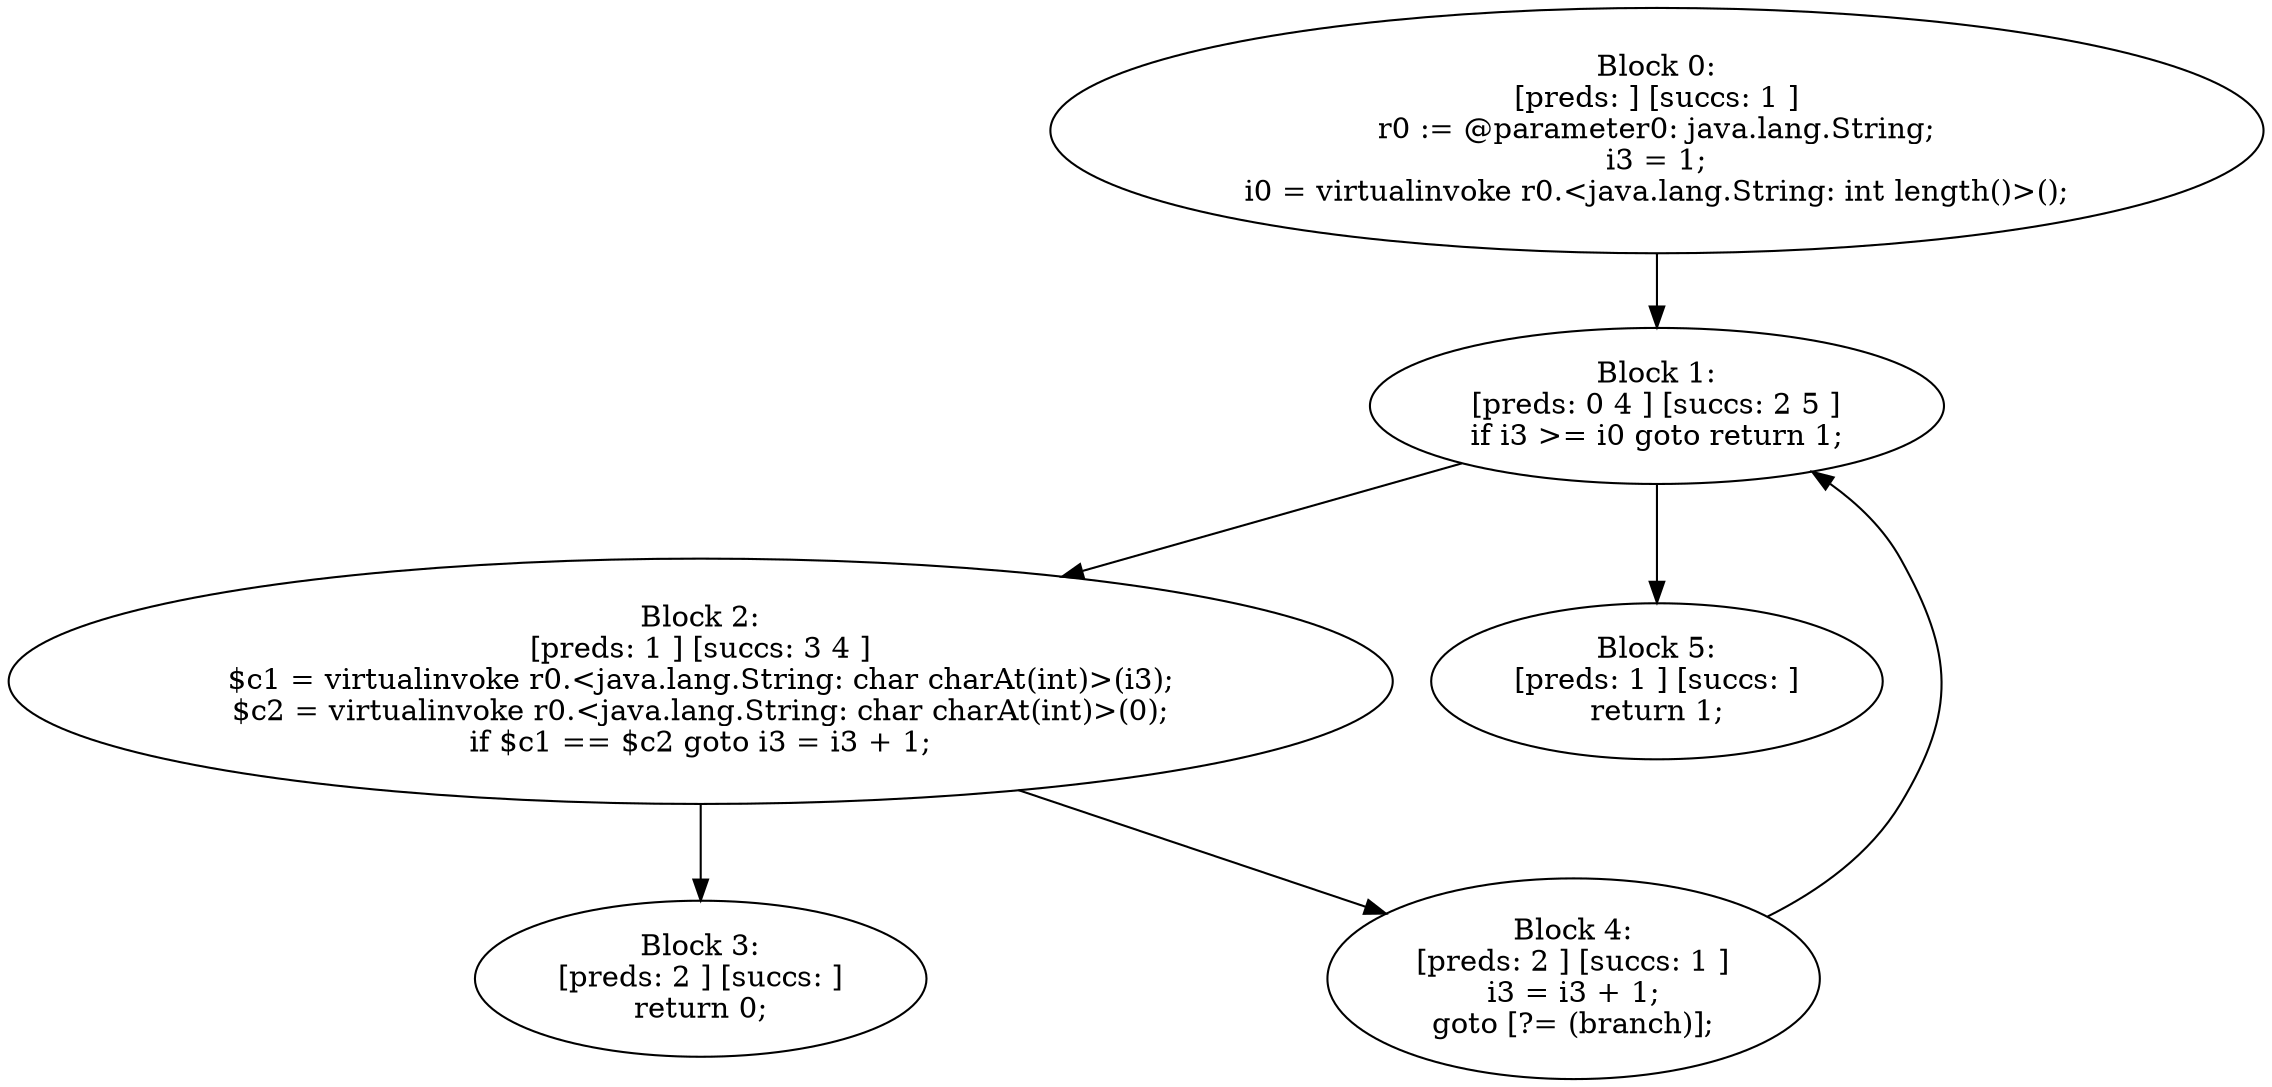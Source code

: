 digraph "unitGraph" {
    "Block 0:
[preds: ] [succs: 1 ]
r0 := @parameter0: java.lang.String;
i3 = 1;
i0 = virtualinvoke r0.<java.lang.String: int length()>();
"
    "Block 1:
[preds: 0 4 ] [succs: 2 5 ]
if i3 >= i0 goto return 1;
"
    "Block 2:
[preds: 1 ] [succs: 3 4 ]
$c1 = virtualinvoke r0.<java.lang.String: char charAt(int)>(i3);
$c2 = virtualinvoke r0.<java.lang.String: char charAt(int)>(0);
if $c1 == $c2 goto i3 = i3 + 1;
"
    "Block 3:
[preds: 2 ] [succs: ]
return 0;
"
    "Block 4:
[preds: 2 ] [succs: 1 ]
i3 = i3 + 1;
goto [?= (branch)];
"
    "Block 5:
[preds: 1 ] [succs: ]
return 1;
"
    "Block 0:
[preds: ] [succs: 1 ]
r0 := @parameter0: java.lang.String;
i3 = 1;
i0 = virtualinvoke r0.<java.lang.String: int length()>();
"->"Block 1:
[preds: 0 4 ] [succs: 2 5 ]
if i3 >= i0 goto return 1;
";
    "Block 1:
[preds: 0 4 ] [succs: 2 5 ]
if i3 >= i0 goto return 1;
"->"Block 2:
[preds: 1 ] [succs: 3 4 ]
$c1 = virtualinvoke r0.<java.lang.String: char charAt(int)>(i3);
$c2 = virtualinvoke r0.<java.lang.String: char charAt(int)>(0);
if $c1 == $c2 goto i3 = i3 + 1;
";
    "Block 1:
[preds: 0 4 ] [succs: 2 5 ]
if i3 >= i0 goto return 1;
"->"Block 5:
[preds: 1 ] [succs: ]
return 1;
";
    "Block 2:
[preds: 1 ] [succs: 3 4 ]
$c1 = virtualinvoke r0.<java.lang.String: char charAt(int)>(i3);
$c2 = virtualinvoke r0.<java.lang.String: char charAt(int)>(0);
if $c1 == $c2 goto i3 = i3 + 1;
"->"Block 3:
[preds: 2 ] [succs: ]
return 0;
";
    "Block 2:
[preds: 1 ] [succs: 3 4 ]
$c1 = virtualinvoke r0.<java.lang.String: char charAt(int)>(i3);
$c2 = virtualinvoke r0.<java.lang.String: char charAt(int)>(0);
if $c1 == $c2 goto i3 = i3 + 1;
"->"Block 4:
[preds: 2 ] [succs: 1 ]
i3 = i3 + 1;
goto [?= (branch)];
";
    "Block 4:
[preds: 2 ] [succs: 1 ]
i3 = i3 + 1;
goto [?= (branch)];
"->"Block 1:
[preds: 0 4 ] [succs: 2 5 ]
if i3 >= i0 goto return 1;
";
}
